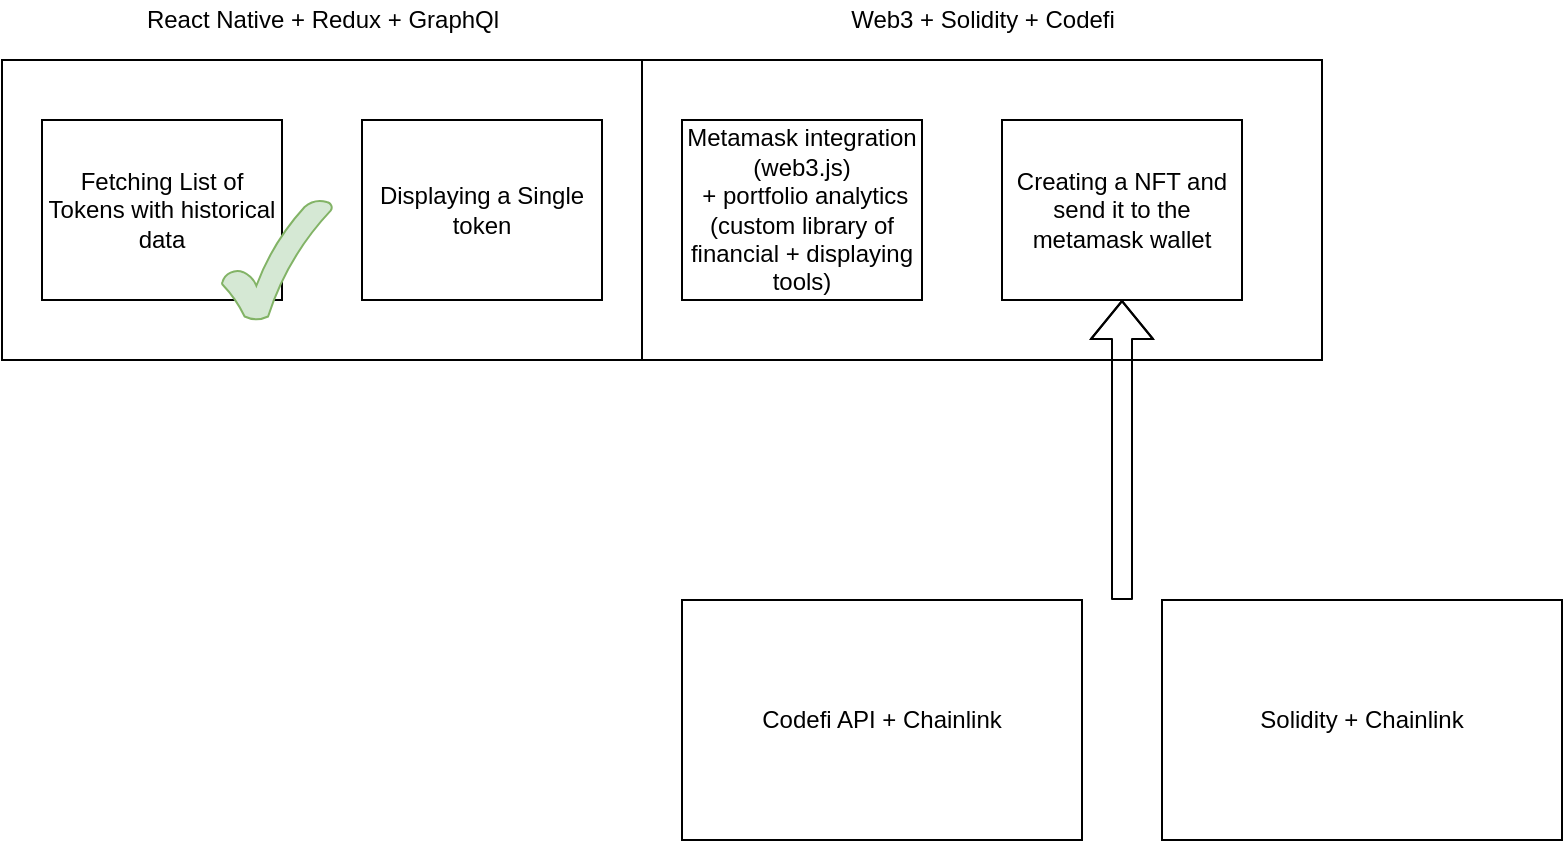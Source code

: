 <mxfile version="14.4.8" type="device"><diagram id="8YUn966DQUvjaKWdjHe7" name="Page-1"><mxGraphModel dx="1422" dy="794" grid="1" gridSize="10" guides="1" tooltips="1" connect="1" arrows="1" fold="1" page="1" pageScale="1" pageWidth="850" pageHeight="1100" math="0" shadow="0"><root><mxCell id="0"/><mxCell id="1" parent="0"/><mxCell id="3nZr8WdbFSUTc1-WKuHb-6" value="" style="rounded=0;whiteSpace=wrap;html=1;" parent="1" vertex="1"><mxGeometry x="380" y="370" width="340" height="150" as="geometry"/></mxCell><mxCell id="3nZr8WdbFSUTc1-WKuHb-5" value="" style="rounded=0;whiteSpace=wrap;html=1;" parent="1" vertex="1"><mxGeometry x="60" y="370" width="320" height="150" as="geometry"/></mxCell><mxCell id="3nZr8WdbFSUTc1-WKuHb-1" value="Fetching List of Tokens with historical data" style="rounded=0;whiteSpace=wrap;html=1;" parent="1" vertex="1"><mxGeometry x="80" y="400" width="120" height="90" as="geometry"/></mxCell><mxCell id="3nZr8WdbFSUTc1-WKuHb-2" value="Displaying a Single token" style="rounded=0;whiteSpace=wrap;html=1;" parent="1" vertex="1"><mxGeometry x="240" y="400" width="120" height="90" as="geometry"/></mxCell><mxCell id="3nZr8WdbFSUTc1-WKuHb-3" value="Metamask integration (web3.js)&lt;br&gt;&amp;nbsp;+ portfolio analytics (custom library of financial + displaying tools)" style="rounded=0;whiteSpace=wrap;html=1;" parent="1" vertex="1"><mxGeometry x="400" y="400" width="120" height="90" as="geometry"/></mxCell><mxCell id="3nZr8WdbFSUTc1-WKuHb-4" value="Creating a NFT and send it to the metamask wallet" style="rounded=0;whiteSpace=wrap;html=1;" parent="1" vertex="1"><mxGeometry x="560" y="400" width="120" height="90" as="geometry"/></mxCell><mxCell id="3nZr8WdbFSUTc1-WKuHb-8" value="React Native + Redux&amp;nbsp;+ GraphQl" style="text;html=1;align=center;verticalAlign=middle;resizable=0;points=[];autosize=1;" parent="1" vertex="1"><mxGeometry x="125" y="340" width="190" height="20" as="geometry"/></mxCell><mxCell id="3nZr8WdbFSUTc1-WKuHb-9" value="Web3 + Solidity + Codefi" style="text;html=1;align=center;verticalAlign=middle;resizable=0;points=[];autosize=1;" parent="1" vertex="1"><mxGeometry x="475" y="340" width="150" height="20" as="geometry"/></mxCell><mxCell id="3nZr8WdbFSUTc1-WKuHb-17" value="" style="verticalLabelPosition=bottom;verticalAlign=top;html=1;shape=mxgraph.basic.tick;fillColor=#d5e8d4;strokeColor=#82b366;" parent="1" vertex="1"><mxGeometry x="170" y="440" width="55" height="60" as="geometry"/></mxCell><mxCell id="zqy-tsRHk4yUTqEv6Mvj-1" value="" style="shape=flexArrow;endArrow=classic;html=1;entryX=0.5;entryY=1;entryDx=0;entryDy=0;" edge="1" parent="1" target="3nZr8WdbFSUTc1-WKuHb-4"><mxGeometry width="50" height="50" relative="1" as="geometry"><mxPoint x="620" y="640" as="sourcePoint"/><mxPoint x="590" y="540" as="targetPoint"/><Array as="points"><mxPoint x="620" y="590"/></Array></mxGeometry></mxCell><mxCell id="zqy-tsRHk4yUTqEv6Mvj-2" value="Codefi API + Chainlink" style="rounded=0;whiteSpace=wrap;html=1;" vertex="1" parent="1"><mxGeometry x="400" y="640" width="200" height="120" as="geometry"/></mxCell><mxCell id="zqy-tsRHk4yUTqEv6Mvj-3" value="Solidity + Chainlink" style="rounded=0;whiteSpace=wrap;html=1;" vertex="1" parent="1"><mxGeometry x="640" y="640" width="200" height="120" as="geometry"/></mxCell></root></mxGraphModel></diagram></mxfile>